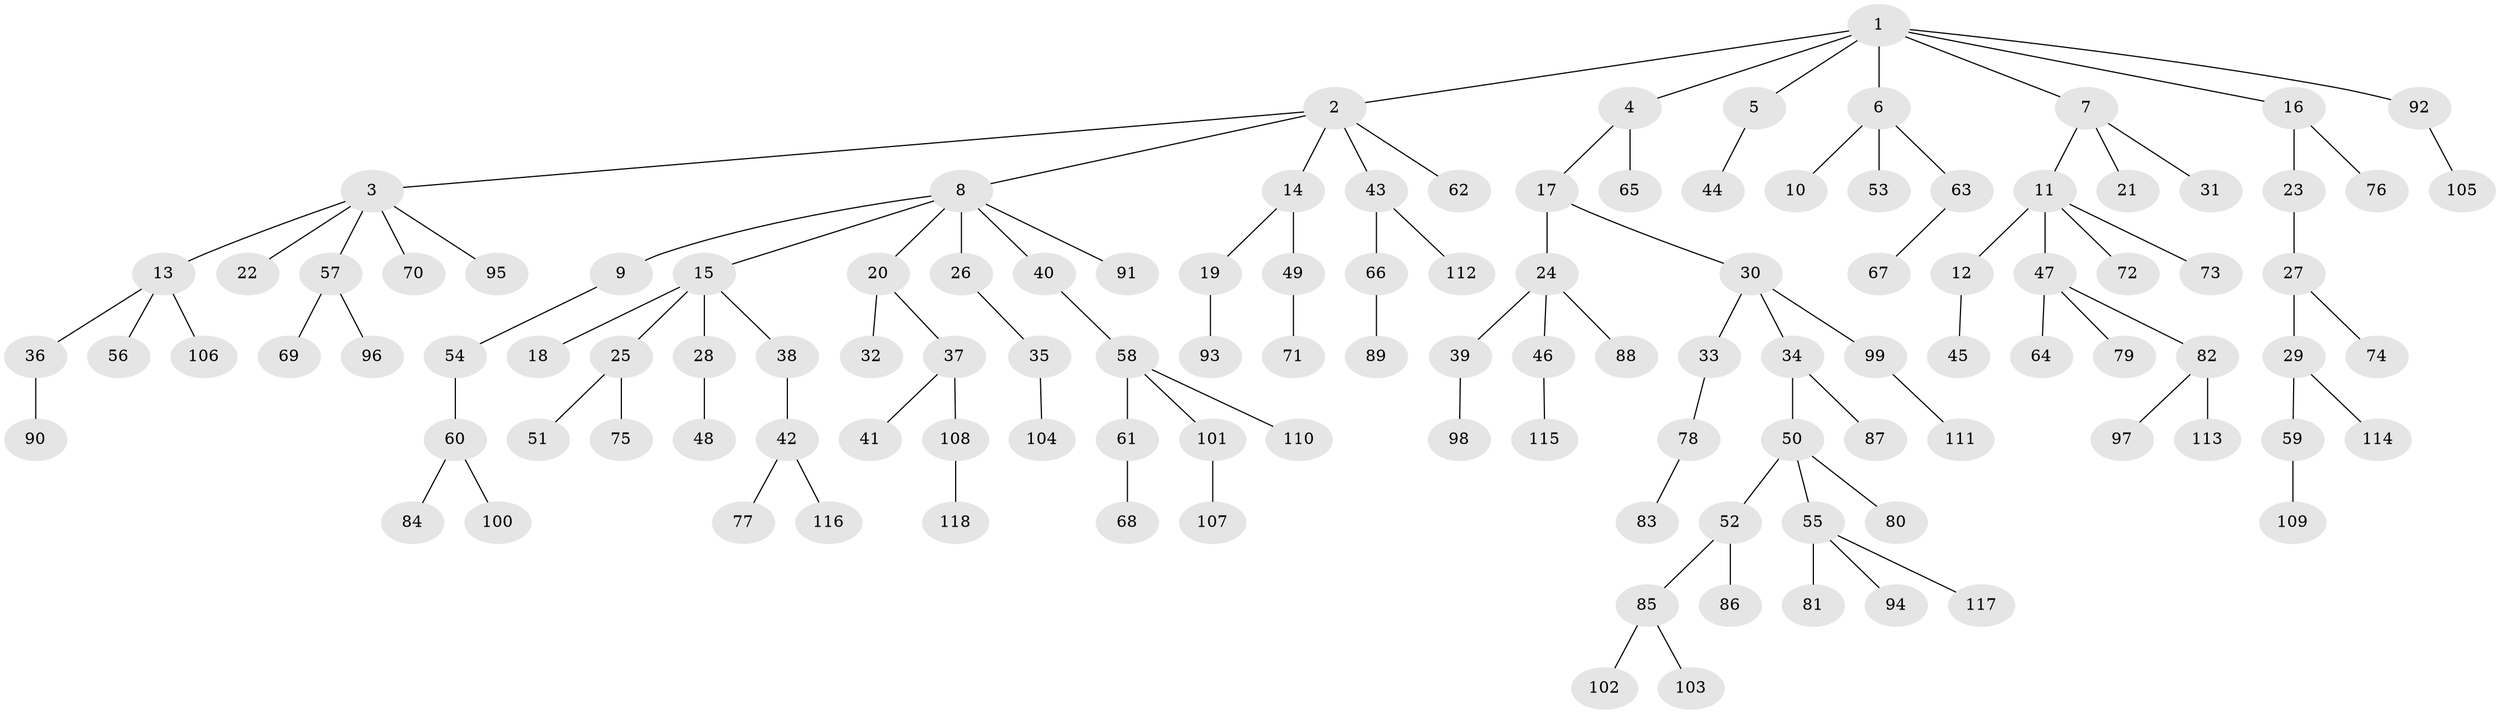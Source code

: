 // coarse degree distribution, {11: 0.0425531914893617, 4: 0.02127659574468085, 2: 0.2127659574468085, 3: 0.1276595744680851, 1: 0.5957446808510638}
// Generated by graph-tools (version 1.1) at 2025/19/03/04/25 18:19:14]
// undirected, 118 vertices, 117 edges
graph export_dot {
graph [start="1"]
  node [color=gray90,style=filled];
  1;
  2;
  3;
  4;
  5;
  6;
  7;
  8;
  9;
  10;
  11;
  12;
  13;
  14;
  15;
  16;
  17;
  18;
  19;
  20;
  21;
  22;
  23;
  24;
  25;
  26;
  27;
  28;
  29;
  30;
  31;
  32;
  33;
  34;
  35;
  36;
  37;
  38;
  39;
  40;
  41;
  42;
  43;
  44;
  45;
  46;
  47;
  48;
  49;
  50;
  51;
  52;
  53;
  54;
  55;
  56;
  57;
  58;
  59;
  60;
  61;
  62;
  63;
  64;
  65;
  66;
  67;
  68;
  69;
  70;
  71;
  72;
  73;
  74;
  75;
  76;
  77;
  78;
  79;
  80;
  81;
  82;
  83;
  84;
  85;
  86;
  87;
  88;
  89;
  90;
  91;
  92;
  93;
  94;
  95;
  96;
  97;
  98;
  99;
  100;
  101;
  102;
  103;
  104;
  105;
  106;
  107;
  108;
  109;
  110;
  111;
  112;
  113;
  114;
  115;
  116;
  117;
  118;
  1 -- 2;
  1 -- 4;
  1 -- 5;
  1 -- 6;
  1 -- 7;
  1 -- 16;
  1 -- 92;
  2 -- 3;
  2 -- 8;
  2 -- 14;
  2 -- 43;
  2 -- 62;
  3 -- 13;
  3 -- 22;
  3 -- 57;
  3 -- 70;
  3 -- 95;
  4 -- 17;
  4 -- 65;
  5 -- 44;
  6 -- 10;
  6 -- 53;
  6 -- 63;
  7 -- 11;
  7 -- 21;
  7 -- 31;
  8 -- 9;
  8 -- 15;
  8 -- 20;
  8 -- 26;
  8 -- 40;
  8 -- 91;
  9 -- 54;
  11 -- 12;
  11 -- 47;
  11 -- 72;
  11 -- 73;
  12 -- 45;
  13 -- 36;
  13 -- 56;
  13 -- 106;
  14 -- 19;
  14 -- 49;
  15 -- 18;
  15 -- 25;
  15 -- 28;
  15 -- 38;
  16 -- 23;
  16 -- 76;
  17 -- 24;
  17 -- 30;
  19 -- 93;
  20 -- 32;
  20 -- 37;
  23 -- 27;
  24 -- 39;
  24 -- 46;
  24 -- 88;
  25 -- 51;
  25 -- 75;
  26 -- 35;
  27 -- 29;
  27 -- 74;
  28 -- 48;
  29 -- 59;
  29 -- 114;
  30 -- 33;
  30 -- 34;
  30 -- 99;
  33 -- 78;
  34 -- 50;
  34 -- 87;
  35 -- 104;
  36 -- 90;
  37 -- 41;
  37 -- 108;
  38 -- 42;
  39 -- 98;
  40 -- 58;
  42 -- 77;
  42 -- 116;
  43 -- 66;
  43 -- 112;
  46 -- 115;
  47 -- 64;
  47 -- 79;
  47 -- 82;
  49 -- 71;
  50 -- 52;
  50 -- 55;
  50 -- 80;
  52 -- 85;
  52 -- 86;
  54 -- 60;
  55 -- 81;
  55 -- 94;
  55 -- 117;
  57 -- 69;
  57 -- 96;
  58 -- 61;
  58 -- 101;
  58 -- 110;
  59 -- 109;
  60 -- 84;
  60 -- 100;
  61 -- 68;
  63 -- 67;
  66 -- 89;
  78 -- 83;
  82 -- 97;
  82 -- 113;
  85 -- 102;
  85 -- 103;
  92 -- 105;
  99 -- 111;
  101 -- 107;
  108 -- 118;
}
